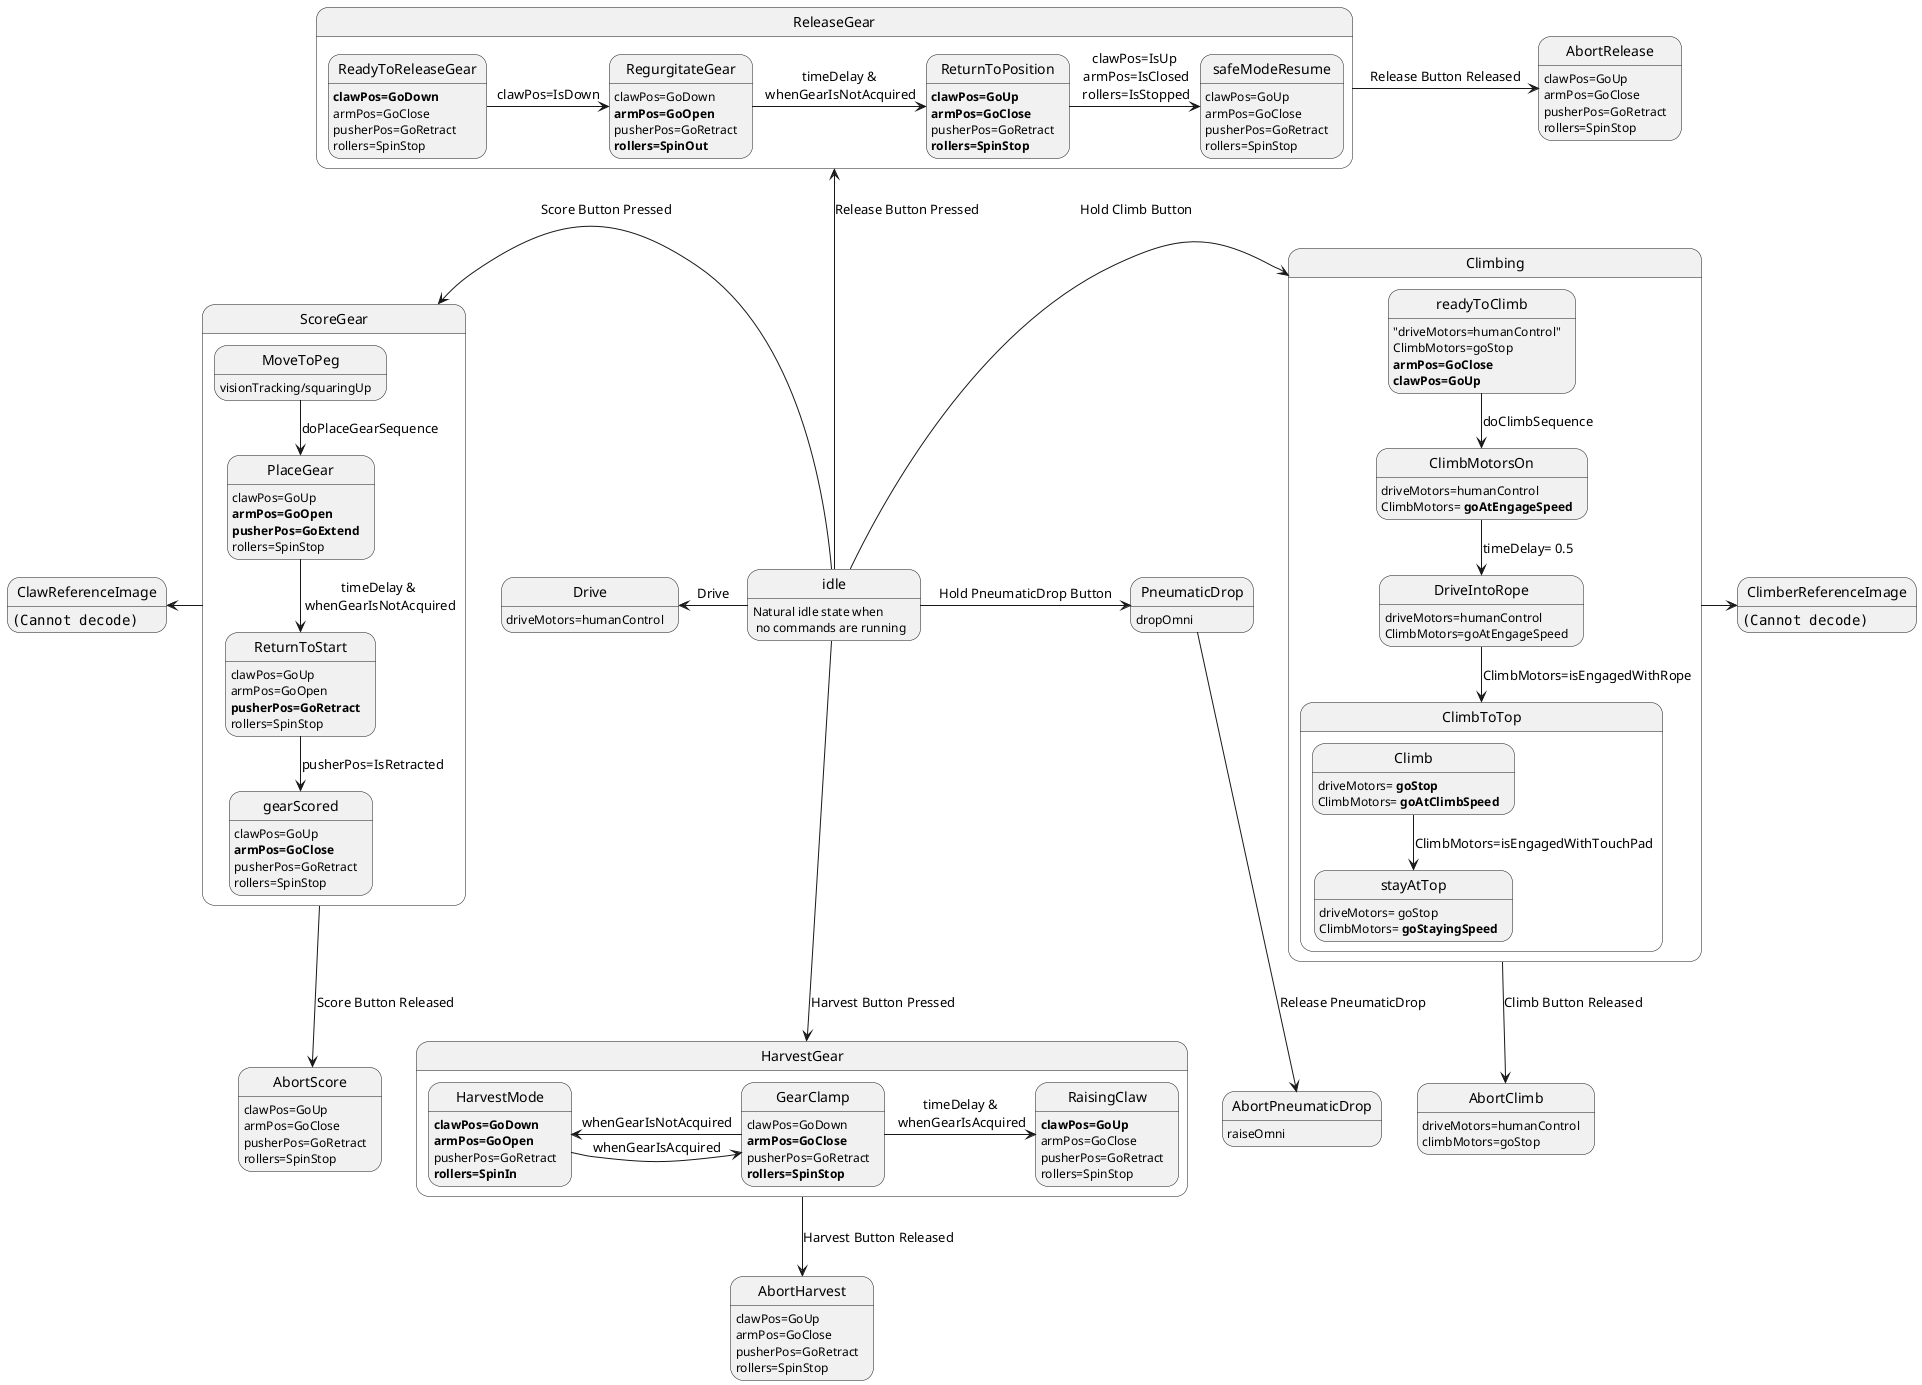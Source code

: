 @startuml

'''''states

idle: Natural idle state when\n no commands are running

ClawReferenceImage: <img:/Claw20170121_resized.JPG>
ClimberReferenceImage: <img:/Climber_resized.JPG>

	PneumaticDrop: dropOmni
	
	AbortPneumaticDrop: raiseOmni
	
	Drive: driveMotors=humanControl

state Climbing {

	readyToClimb: "driveMotors=humanControl"
	readyToClimb: ClimbMotors=goStop
	readyToClimb: <b>armPos=GoClose
	readyToClimb: <b>clawPos=GoUp

	ClimbMotorsOn: driveMotors=humanControl
	ClimbMotorsOn: ClimbMotors= <b>goAtEngageSpeed
 
	DriveIntoRope: driveMotors=humanControl
	DriveIntoRope: ClimbMotors=goAtEngageSpeed 

	state ClimbToTop {
	
		Climb: driveMotors= <b>goStop
		Climb: ClimbMotors= <b>goAtClimbSpeed
	
		stayAtTop: driveMotors= goStop
		stayAtTop: ClimbMotors= <b>goStayingSpeed
	
	}
}

	AbortClimb: driveMotors=humanControl
	AbortClimb: climbMotors=goStop

state HarvestGear {

	HarvestMode : <b>clawPos=GoDown
	HarvestMode : <b>armPos=GoOpen
	HarvestMode : pusherPos=GoRetract
	HarvestMode : <b>rollers=SpinIn
	
	GearClamp : clawPos=GoDown
	GearClamp : <b>armPos=GoClose
	GearClamp : pusherPos=GoRetract
	GearClamp : <b>rollers=SpinStop
	
	RaisingClaw : <b>clawPos=GoUp
	RaisingClaw : armPos=GoClose
	RaisingClaw : pusherPos=GoRetract
	RaisingClaw : rollers=SpinStop
	
}

	AbortHarvest: clawPos=GoUp
	AbortHarvest: armPos=GoClose
	AbortHarvest: pusherPos=GoRetract
	AbortHarvest: rollers=SpinStop

state ScoreGear {

	MoveToPeg : visionTracking/squaringUp
	
	PlaceGear : clawPos=GoUp
	PlaceGear : <b>armPos=GoOpen
	PlaceGear : <b>pusherPos=GoExtend
	PlaceGear : rollers=SpinStop
	
	ReturnToStart : clawPos=GoUp
	ReturnToStart : armPos=GoOpen
	ReturnToStart : <b>pusherPos=GoRetract
	ReturnToStart : rollers=SpinStop
	
	gearScored : clawPos=GoUp
	gearScored : <b>armPos=GoClose
	gearScored : pusherPos=GoRetract
	gearScored : rollers=SpinStop

}

	AbortScore: clawPos=GoUp
	AbortScore: armPos=GoClose
	AbortScore: pusherPos=GoRetract
	AbortScore: rollers=SpinStop

state ReleaseGear {

	ReadyToReleaseGear : <b>clawPos=GoDown
	ReadyToReleaseGear : armPos=GoClose
	ReadyToReleaseGear : pusherPos=GoRetract
	ReadyToReleaseGear : rollers=SpinStop

	RegurgitateGear : clawPos=GoDown
	RegurgitateGear : <b>armPos=GoOpen
	RegurgitateGear : pusherPos=GoRetract
	RegurgitateGear : <b>rollers=SpinOut
	
	ReturnToPosition : <b>clawPos=GoUp
	ReturnToPosition : <b>armPos=GoClose
	ReturnToPosition : pusherPos=GoRetract
	ReturnToPosition : <b>rollers=SpinStop

	safeModeResume : clawPos=GoUp
	safeModeResume : armPos=GoClose
	safeModeResume : pusherPos=GoRetract
	safeModeResume : rollers=SpinStop

}

	AbortRelease: clawPos=GoUp
	AbortRelease: armPos=GoClose
	AbortRelease: pusherPos=GoRetract
	AbortRelease: rollers=SpinStop

'''''transitions

idle -left-> ScoreGear: Score Button Pressed
idle -down-> HarvestGear: Harvest Button Pressed 
idle -up-> ReleaseGear: Release Button Pressed
idle -right-> Climbing: Hold Climb Button
idle -right-> PneumaticDrop: Hold PneumaticDrop Button
idle -left-> Drive: Drive

PneumaticDrop -down-> AbortPneumaticDrop: Release PneumaticDrop

HarvestGear -down-> AbortHarvest: Harvest Button Released

ReleaseGear -right-> AbortRelease: Release Button Released

Climbing -right-> ClimberReferenceImage
Climbing -down-> AbortClimb: Climb Button Released

ScoreGear -left-> ClawReferenceImage
ScoreGear -down-> AbortScore: Score Button Released

readyToClimb -down-> ClimbMotorsOn: doClimbSequence

ClimbMotorsOn -down-> DriveIntoRope: timeDelay= 0.5

DriveIntoRope -down-> ClimbToTop: ClimbMotors=isEngagedWithRope

Climb -down-> stayAtTop: ClimbMotors=isEngagedWithTouchPad

HarvestMode -right-> GearClamp: whenGearIsAcquired

GearClamp -left-> HarvestMode: whenGearIsNotAcquired

GearClamp -right-> RaisingClaw: timeDelay &\n whenGearIsAcquired

MoveToPeg -down-> PlaceGear: doPlaceGearSequence

PlaceGear -down-> ReturnToStart: timeDelay &\n whenGearIsNotAcquired

ReturnToStart -down-> gearScored: pusherPos=IsRetracted

ReadyToReleaseGear -right-> RegurgitateGear: clawPos=IsDown

RegurgitateGear -right-> ReturnToPosition: timeDelay &\n whenGearIsNotAcquired

ReturnToPosition -right-> safeModeResume: clawPos=IsUp\n armPos=IsClosed\n rollers=IsStopped

@enduml